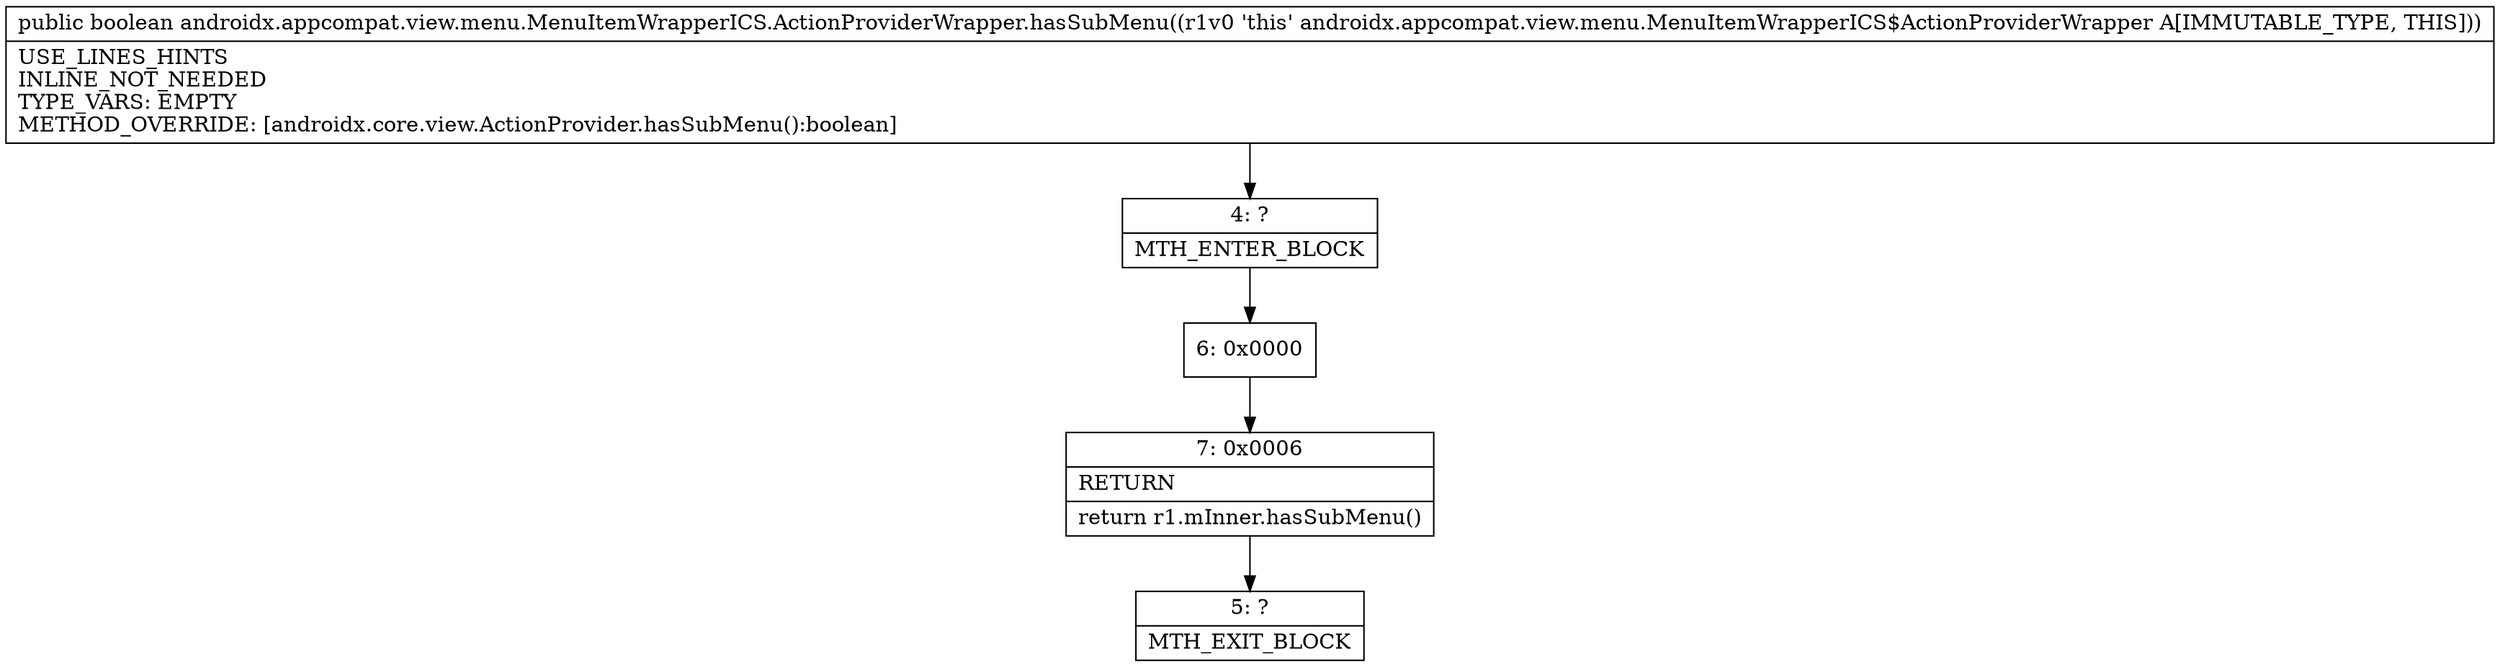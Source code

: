 digraph "CFG forandroidx.appcompat.view.menu.MenuItemWrapperICS.ActionProviderWrapper.hasSubMenu()Z" {
Node_4 [shape=record,label="{4\:\ ?|MTH_ENTER_BLOCK\l}"];
Node_6 [shape=record,label="{6\:\ 0x0000}"];
Node_7 [shape=record,label="{7\:\ 0x0006|RETURN\l|return r1.mInner.hasSubMenu()\l}"];
Node_5 [shape=record,label="{5\:\ ?|MTH_EXIT_BLOCK\l}"];
MethodNode[shape=record,label="{public boolean androidx.appcompat.view.menu.MenuItemWrapperICS.ActionProviderWrapper.hasSubMenu((r1v0 'this' androidx.appcompat.view.menu.MenuItemWrapperICS$ActionProviderWrapper A[IMMUTABLE_TYPE, THIS]))  | USE_LINES_HINTS\lINLINE_NOT_NEEDED\lTYPE_VARS: EMPTY\lMETHOD_OVERRIDE: [androidx.core.view.ActionProvider.hasSubMenu():boolean]\l}"];
MethodNode -> Node_4;Node_4 -> Node_6;
Node_6 -> Node_7;
Node_7 -> Node_5;
}

